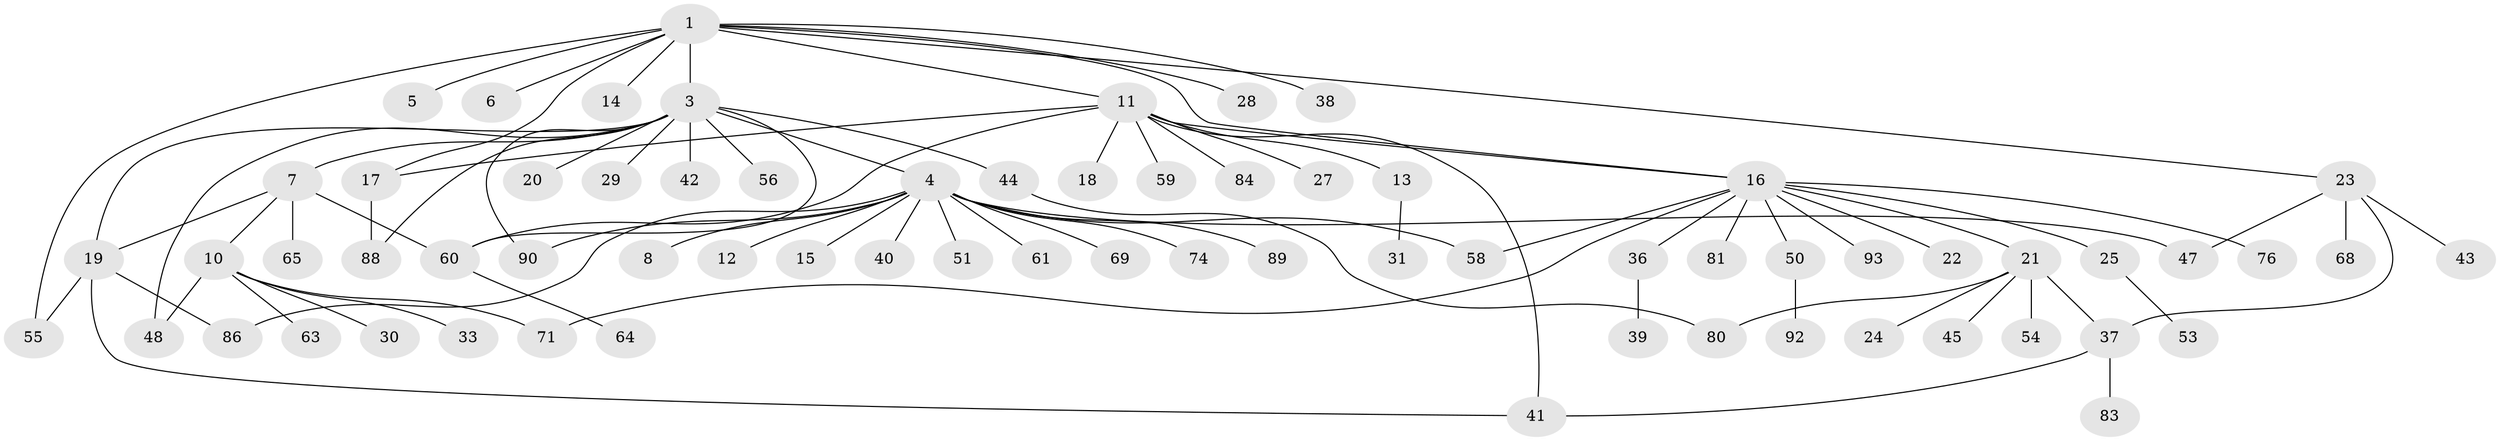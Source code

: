 // original degree distribution, {8: 0.010752688172043012, 5: 0.021505376344086023, 15: 0.021505376344086023, 2: 0.23655913978494625, 1: 0.5376344086021505, 6: 0.021505376344086023, 7: 0.021505376344086023, 10: 0.021505376344086023, 3: 0.08602150537634409, 4: 0.021505376344086023}
// Generated by graph-tools (version 1.1) at 2025/11/02/27/25 16:11:14]
// undirected, 69 vertices, 85 edges
graph export_dot {
graph [start="1"]
  node [color=gray90,style=filled];
  1 [super="+2"];
  3 [super="+26"];
  4 [super="+57"];
  5 [super="+46"];
  6;
  7 [super="+9"];
  8;
  10 [super="+49"];
  11 [super="+87"];
  12 [super="+34"];
  13;
  14;
  15 [super="+82"];
  16 [super="+32"];
  17 [super="+79"];
  18;
  19 [super="+85"];
  20;
  21 [super="+91"];
  22;
  23;
  24;
  25;
  27 [super="+35"];
  28;
  29;
  30;
  31;
  33;
  36 [super="+66"];
  37 [super="+52"];
  38;
  39;
  40;
  41 [super="+73"];
  42;
  43;
  44 [super="+78"];
  45;
  47 [super="+70"];
  48;
  50 [super="+77"];
  51;
  53;
  54;
  55 [super="+62"];
  56;
  58 [super="+75"];
  59;
  60 [super="+67"];
  61;
  63;
  64;
  65;
  68;
  69;
  71 [super="+72"];
  74;
  76;
  80;
  81;
  83;
  84;
  86;
  88;
  89;
  90;
  92;
  93;
  1 -- 3;
  1 -- 6;
  1 -- 14;
  1 -- 23;
  1 -- 28;
  1 -- 55;
  1 -- 16;
  1 -- 5;
  1 -- 38;
  1 -- 11;
  1 -- 17;
  3 -- 4;
  3 -- 7;
  3 -- 19;
  3 -- 20;
  3 -- 29;
  3 -- 42;
  3 -- 44;
  3 -- 48;
  3 -- 56;
  3 -- 60;
  3 -- 88;
  3 -- 90;
  4 -- 8;
  4 -- 12;
  4 -- 15;
  4 -- 40;
  4 -- 47;
  4 -- 51;
  4 -- 58;
  4 -- 61;
  4 -- 69;
  4 -- 74;
  4 -- 86;
  4 -- 89;
  4 -- 90;
  7 -- 10;
  7 -- 19;
  7 -- 60;
  7 -- 65;
  10 -- 30;
  10 -- 33;
  10 -- 48;
  10 -- 63;
  10 -- 71;
  11 -- 13;
  11 -- 16;
  11 -- 17;
  11 -- 18;
  11 -- 27;
  11 -- 41;
  11 -- 59;
  11 -- 84;
  11 -- 60;
  13 -- 31;
  16 -- 21;
  16 -- 22;
  16 -- 25;
  16 -- 58;
  16 -- 71;
  16 -- 76;
  16 -- 81;
  16 -- 93;
  16 -- 50;
  16 -- 36;
  17 -- 88;
  19 -- 86;
  19 -- 55;
  19 -- 41;
  21 -- 24;
  21 -- 45;
  21 -- 54;
  21 -- 80;
  21 -- 37;
  23 -- 37;
  23 -- 43;
  23 -- 68;
  23 -- 47;
  25 -- 53;
  36 -- 39;
  37 -- 83;
  37 -- 41;
  44 -- 80;
  50 -- 92;
  60 -- 64;
}
